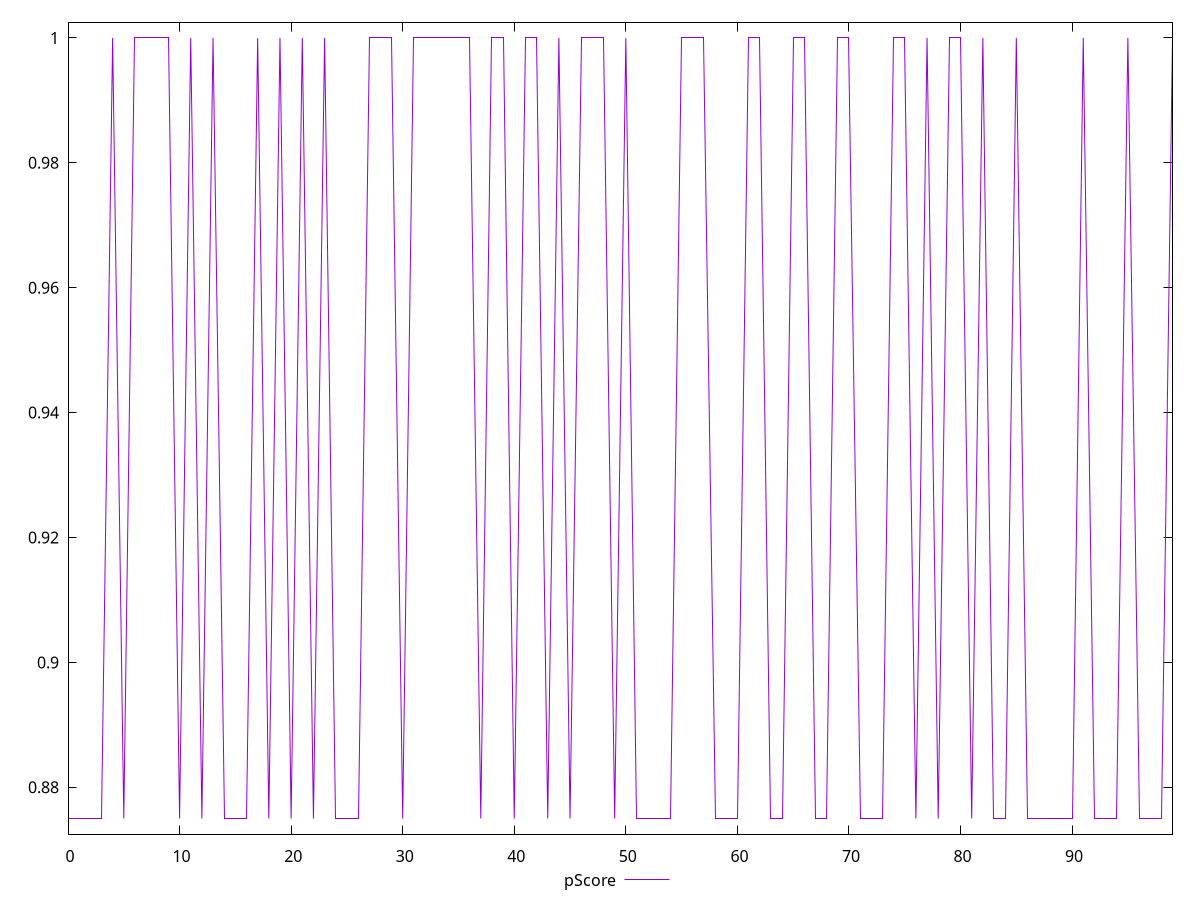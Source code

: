 reset

$pScore <<EOF
0 0.875
1 0.875
2 0.875
3 0.875
4 1
5 0.875
6 1
7 1
8 1
9 1
10 0.875
11 1
12 0.875
13 1
14 0.875
15 0.875
16 0.875
17 1
18 0.875
19 1
20 0.875
21 1
22 0.875
23 1
24 0.875
25 0.875
26 0.875
27 1
28 1
29 1
30 0.875
31 1
32 1
33 1
34 1
35 1
36 1
37 0.875
38 1
39 1
40 0.875
41 1
42 1
43 0.875
44 1
45 0.875
46 1
47 1
48 1
49 0.875
50 1
51 0.875
52 0.875
53 0.875
54 0.875
55 1
56 1
57 1
58 0.875
59 0.875
60 0.875
61 1
62 1
63 0.875
64 0.875
65 1
66 1
67 0.875
68 0.875
69 1
70 1
71 0.875
72 0.875
73 0.875
74 1
75 1
76 0.875
77 1
78 0.875
79 1
80 1
81 0.875
82 1
83 0.875
84 0.875
85 1
86 0.875
87 0.875
88 0.875
89 0.875
90 0.875
91 1
92 0.875
93 0.875
94 0.875
95 1
96 0.875
97 0.875
98 0.875
99 1
EOF

set key outside below
set xrange [0:99]
set yrange [0.8725:1.0025]
set trange [0.8725:1.0025]
set terminal svg size 640, 500 enhanced background rgb 'white'
set output "reports/report_00030_2021-02-24T20-42-31.540Z/unminified-javascript/samples/astro/pScore/values.svg"

plot $pScore title "pScore" with line

reset
